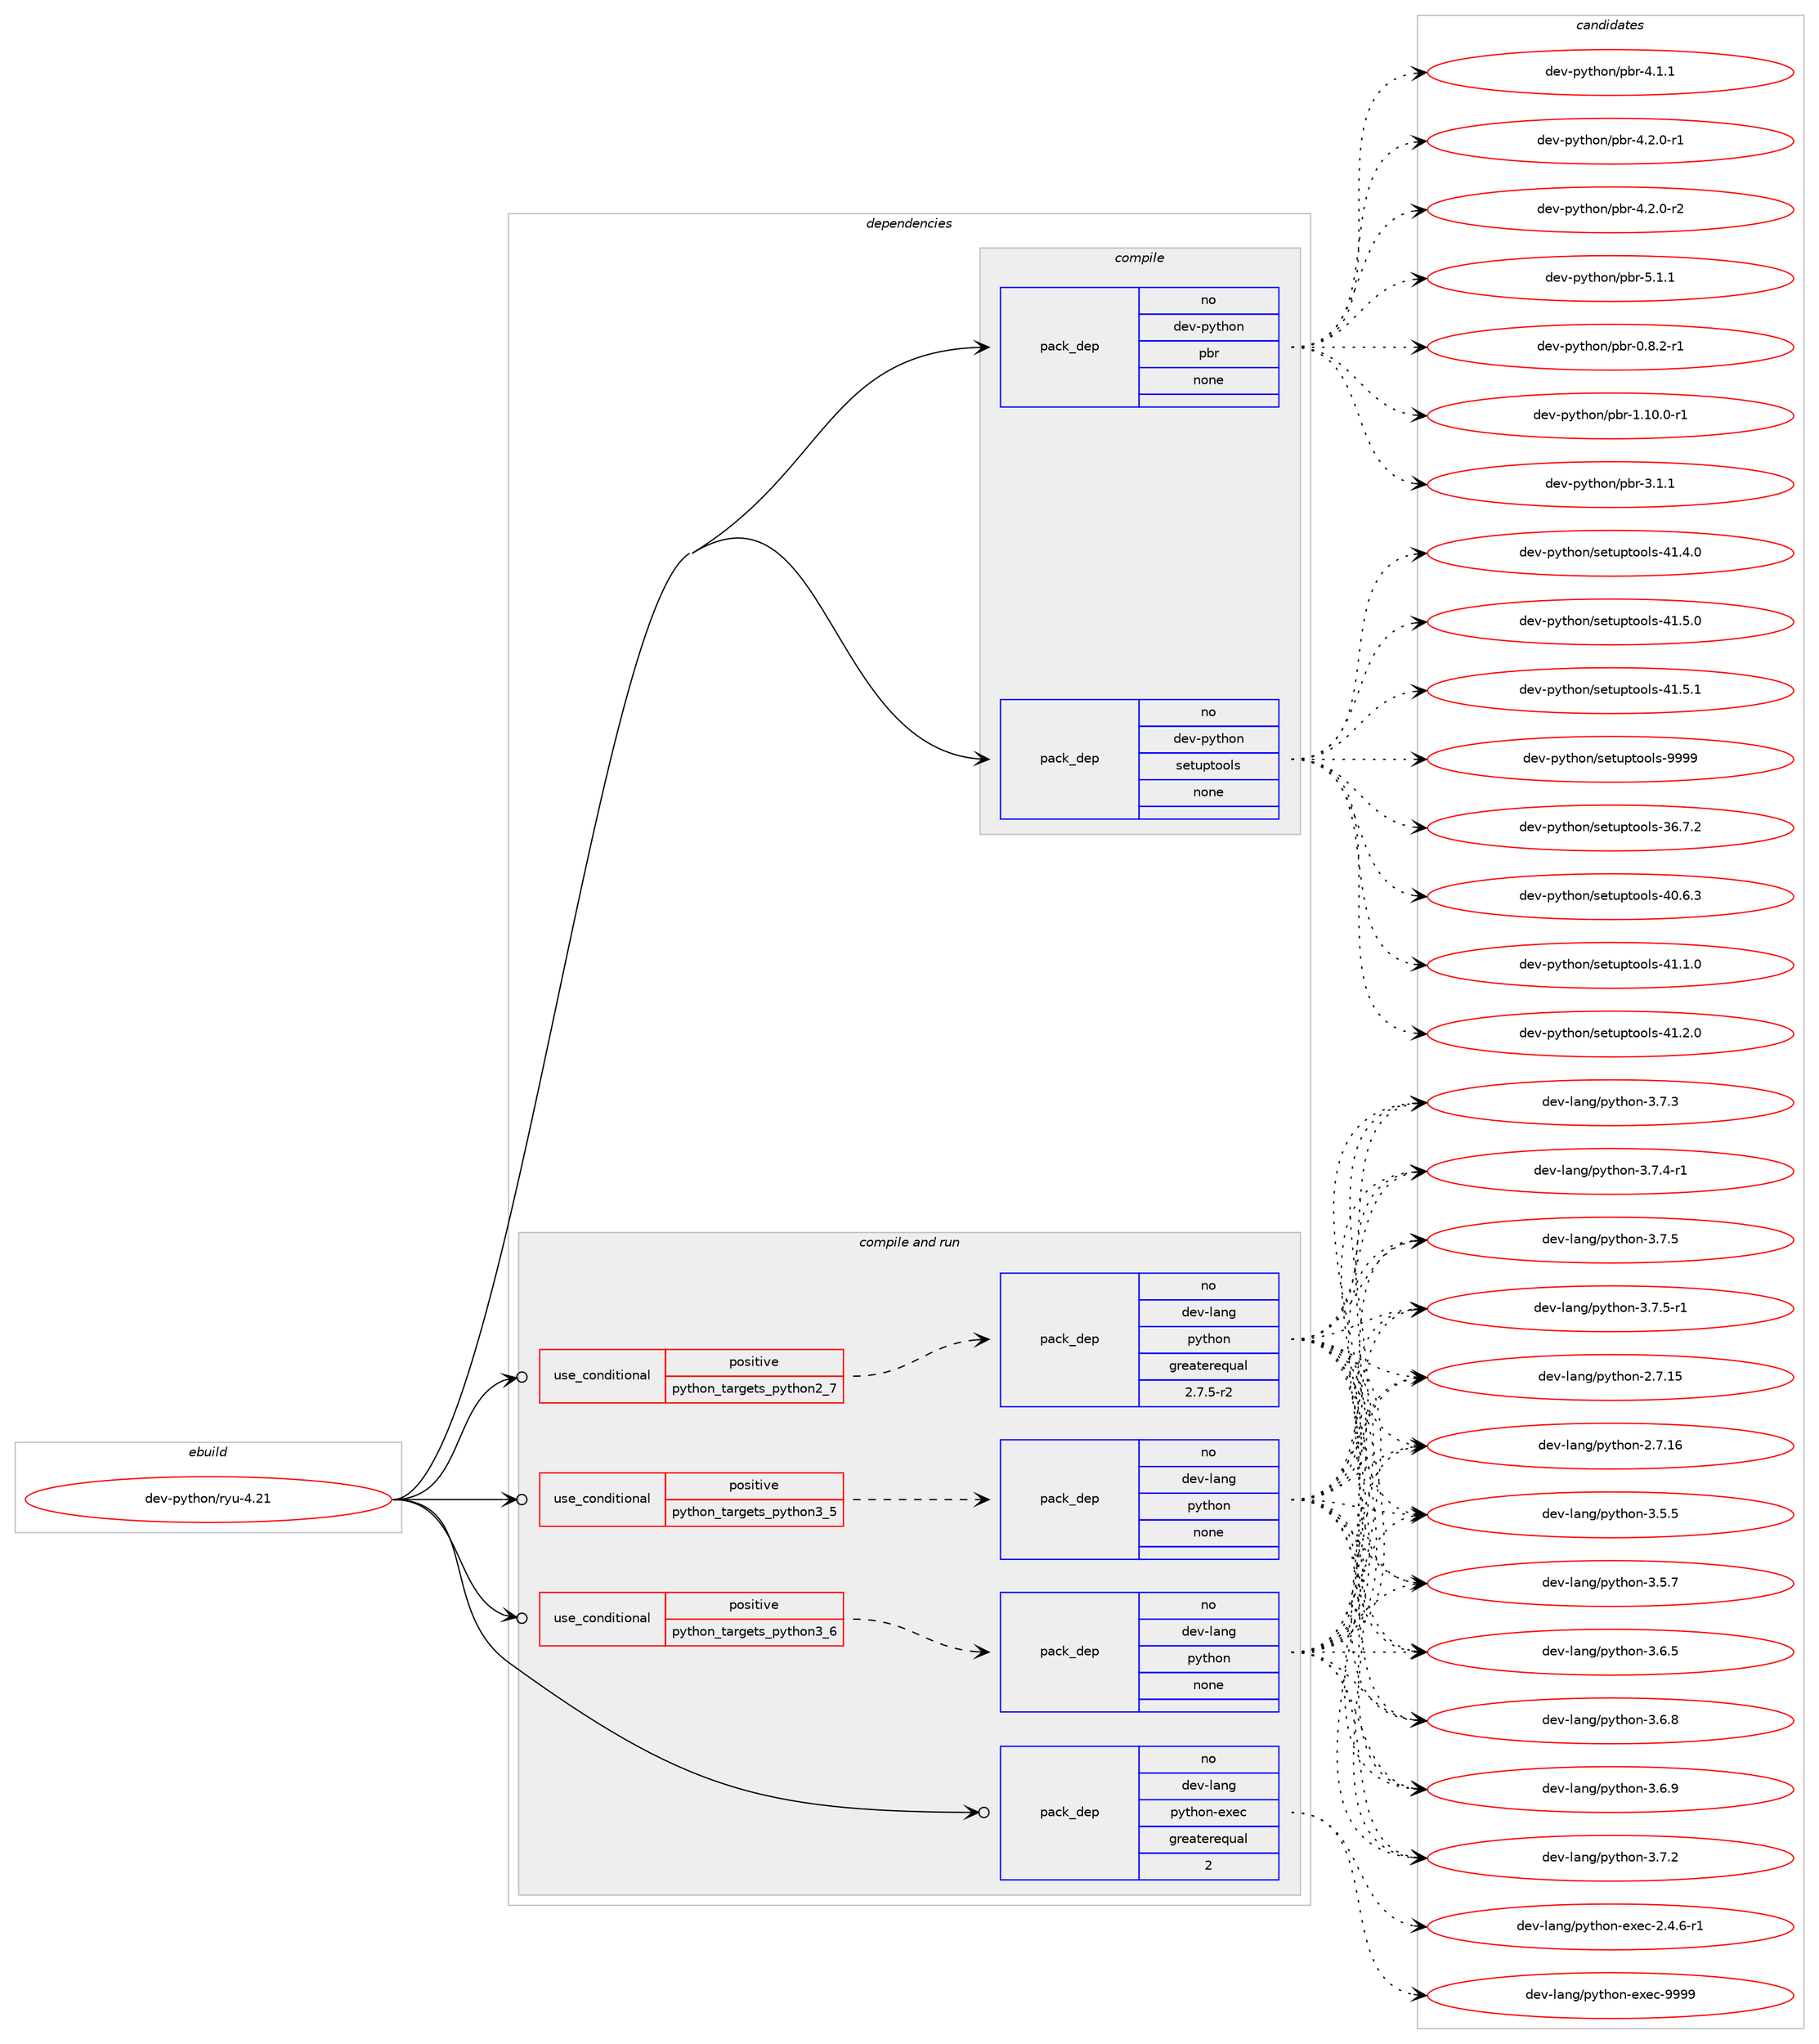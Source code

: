 digraph prolog {

# *************
# Graph options
# *************

newrank=true;
concentrate=true;
compound=true;
graph [rankdir=LR,fontname=Helvetica,fontsize=10,ranksep=1.5];#, ranksep=2.5, nodesep=0.2];
edge  [arrowhead=vee];
node  [fontname=Helvetica,fontsize=10];

# **********
# The ebuild
# **********

subgraph cluster_leftcol {
color=gray;
rank=same;
label=<<i>ebuild</i>>;
id [label="dev-python/ryu-4.21", color=red, width=4, href="../dev-python/ryu-4.21.svg"];
}

# ****************
# The dependencies
# ****************

subgraph cluster_midcol {
color=gray;
label=<<i>dependencies</i>>;
subgraph cluster_compile {
fillcolor="#eeeeee";
style=filled;
label=<<i>compile</i>>;
subgraph pack475326 {
dependency636177 [label=<<TABLE BORDER="0" CELLBORDER="1" CELLSPACING="0" CELLPADDING="4" WIDTH="220"><TR><TD ROWSPAN="6" CELLPADDING="30">pack_dep</TD></TR><TR><TD WIDTH="110">no</TD></TR><TR><TD>dev-python</TD></TR><TR><TD>pbr</TD></TR><TR><TD>none</TD></TR><TR><TD></TD></TR></TABLE>>, shape=none, color=blue];
}
id:e -> dependency636177:w [weight=20,style="solid",arrowhead="vee"];
subgraph pack475327 {
dependency636178 [label=<<TABLE BORDER="0" CELLBORDER="1" CELLSPACING="0" CELLPADDING="4" WIDTH="220"><TR><TD ROWSPAN="6" CELLPADDING="30">pack_dep</TD></TR><TR><TD WIDTH="110">no</TD></TR><TR><TD>dev-python</TD></TR><TR><TD>setuptools</TD></TR><TR><TD>none</TD></TR><TR><TD></TD></TR></TABLE>>, shape=none, color=blue];
}
id:e -> dependency636178:w [weight=20,style="solid",arrowhead="vee"];
}
subgraph cluster_compileandrun {
fillcolor="#eeeeee";
style=filled;
label=<<i>compile and run</i>>;
subgraph cond148970 {
dependency636179 [label=<<TABLE BORDER="0" CELLBORDER="1" CELLSPACING="0" CELLPADDING="4"><TR><TD ROWSPAN="3" CELLPADDING="10">use_conditional</TD></TR><TR><TD>positive</TD></TR><TR><TD>python_targets_python2_7</TD></TR></TABLE>>, shape=none, color=red];
subgraph pack475328 {
dependency636180 [label=<<TABLE BORDER="0" CELLBORDER="1" CELLSPACING="0" CELLPADDING="4" WIDTH="220"><TR><TD ROWSPAN="6" CELLPADDING="30">pack_dep</TD></TR><TR><TD WIDTH="110">no</TD></TR><TR><TD>dev-lang</TD></TR><TR><TD>python</TD></TR><TR><TD>greaterequal</TD></TR><TR><TD>2.7.5-r2</TD></TR></TABLE>>, shape=none, color=blue];
}
dependency636179:e -> dependency636180:w [weight=20,style="dashed",arrowhead="vee"];
}
id:e -> dependency636179:w [weight=20,style="solid",arrowhead="odotvee"];
subgraph cond148971 {
dependency636181 [label=<<TABLE BORDER="0" CELLBORDER="1" CELLSPACING="0" CELLPADDING="4"><TR><TD ROWSPAN="3" CELLPADDING="10">use_conditional</TD></TR><TR><TD>positive</TD></TR><TR><TD>python_targets_python3_5</TD></TR></TABLE>>, shape=none, color=red];
subgraph pack475329 {
dependency636182 [label=<<TABLE BORDER="0" CELLBORDER="1" CELLSPACING="0" CELLPADDING="4" WIDTH="220"><TR><TD ROWSPAN="6" CELLPADDING="30">pack_dep</TD></TR><TR><TD WIDTH="110">no</TD></TR><TR><TD>dev-lang</TD></TR><TR><TD>python</TD></TR><TR><TD>none</TD></TR><TR><TD></TD></TR></TABLE>>, shape=none, color=blue];
}
dependency636181:e -> dependency636182:w [weight=20,style="dashed",arrowhead="vee"];
}
id:e -> dependency636181:w [weight=20,style="solid",arrowhead="odotvee"];
subgraph cond148972 {
dependency636183 [label=<<TABLE BORDER="0" CELLBORDER="1" CELLSPACING="0" CELLPADDING="4"><TR><TD ROWSPAN="3" CELLPADDING="10">use_conditional</TD></TR><TR><TD>positive</TD></TR><TR><TD>python_targets_python3_6</TD></TR></TABLE>>, shape=none, color=red];
subgraph pack475330 {
dependency636184 [label=<<TABLE BORDER="0" CELLBORDER="1" CELLSPACING="0" CELLPADDING="4" WIDTH="220"><TR><TD ROWSPAN="6" CELLPADDING="30">pack_dep</TD></TR><TR><TD WIDTH="110">no</TD></TR><TR><TD>dev-lang</TD></TR><TR><TD>python</TD></TR><TR><TD>none</TD></TR><TR><TD></TD></TR></TABLE>>, shape=none, color=blue];
}
dependency636183:e -> dependency636184:w [weight=20,style="dashed",arrowhead="vee"];
}
id:e -> dependency636183:w [weight=20,style="solid",arrowhead="odotvee"];
subgraph pack475331 {
dependency636185 [label=<<TABLE BORDER="0" CELLBORDER="1" CELLSPACING="0" CELLPADDING="4" WIDTH="220"><TR><TD ROWSPAN="6" CELLPADDING="30">pack_dep</TD></TR><TR><TD WIDTH="110">no</TD></TR><TR><TD>dev-lang</TD></TR><TR><TD>python-exec</TD></TR><TR><TD>greaterequal</TD></TR><TR><TD>2</TD></TR></TABLE>>, shape=none, color=blue];
}
id:e -> dependency636185:w [weight=20,style="solid",arrowhead="odotvee"];
}
subgraph cluster_run {
fillcolor="#eeeeee";
style=filled;
label=<<i>run</i>>;
}
}

# **************
# The candidates
# **************

subgraph cluster_choices {
rank=same;
color=gray;
label=<<i>candidates</i>>;

subgraph choice475326 {
color=black;
nodesep=1;
choice1001011184511212111610411111047112981144548465646504511449 [label="dev-python/pbr-0.8.2-r1", color=red, width=4,href="../dev-python/pbr-0.8.2-r1.svg"];
choice100101118451121211161041111104711298114454946494846484511449 [label="dev-python/pbr-1.10.0-r1", color=red, width=4,href="../dev-python/pbr-1.10.0-r1.svg"];
choice100101118451121211161041111104711298114455146494649 [label="dev-python/pbr-3.1.1", color=red, width=4,href="../dev-python/pbr-3.1.1.svg"];
choice100101118451121211161041111104711298114455246494649 [label="dev-python/pbr-4.1.1", color=red, width=4,href="../dev-python/pbr-4.1.1.svg"];
choice1001011184511212111610411111047112981144552465046484511449 [label="dev-python/pbr-4.2.0-r1", color=red, width=4,href="../dev-python/pbr-4.2.0-r1.svg"];
choice1001011184511212111610411111047112981144552465046484511450 [label="dev-python/pbr-4.2.0-r2", color=red, width=4,href="../dev-python/pbr-4.2.0-r2.svg"];
choice100101118451121211161041111104711298114455346494649 [label="dev-python/pbr-5.1.1", color=red, width=4,href="../dev-python/pbr-5.1.1.svg"];
dependency636177:e -> choice1001011184511212111610411111047112981144548465646504511449:w [style=dotted,weight="100"];
dependency636177:e -> choice100101118451121211161041111104711298114454946494846484511449:w [style=dotted,weight="100"];
dependency636177:e -> choice100101118451121211161041111104711298114455146494649:w [style=dotted,weight="100"];
dependency636177:e -> choice100101118451121211161041111104711298114455246494649:w [style=dotted,weight="100"];
dependency636177:e -> choice1001011184511212111610411111047112981144552465046484511449:w [style=dotted,weight="100"];
dependency636177:e -> choice1001011184511212111610411111047112981144552465046484511450:w [style=dotted,weight="100"];
dependency636177:e -> choice100101118451121211161041111104711298114455346494649:w [style=dotted,weight="100"];
}
subgraph choice475327 {
color=black;
nodesep=1;
choice100101118451121211161041111104711510111611711211611111110811545515446554650 [label="dev-python/setuptools-36.7.2", color=red, width=4,href="../dev-python/setuptools-36.7.2.svg"];
choice100101118451121211161041111104711510111611711211611111110811545524846544651 [label="dev-python/setuptools-40.6.3", color=red, width=4,href="../dev-python/setuptools-40.6.3.svg"];
choice100101118451121211161041111104711510111611711211611111110811545524946494648 [label="dev-python/setuptools-41.1.0", color=red, width=4,href="../dev-python/setuptools-41.1.0.svg"];
choice100101118451121211161041111104711510111611711211611111110811545524946504648 [label="dev-python/setuptools-41.2.0", color=red, width=4,href="../dev-python/setuptools-41.2.0.svg"];
choice100101118451121211161041111104711510111611711211611111110811545524946524648 [label="dev-python/setuptools-41.4.0", color=red, width=4,href="../dev-python/setuptools-41.4.0.svg"];
choice100101118451121211161041111104711510111611711211611111110811545524946534648 [label="dev-python/setuptools-41.5.0", color=red, width=4,href="../dev-python/setuptools-41.5.0.svg"];
choice100101118451121211161041111104711510111611711211611111110811545524946534649 [label="dev-python/setuptools-41.5.1", color=red, width=4,href="../dev-python/setuptools-41.5.1.svg"];
choice10010111845112121116104111110471151011161171121161111111081154557575757 [label="dev-python/setuptools-9999", color=red, width=4,href="../dev-python/setuptools-9999.svg"];
dependency636178:e -> choice100101118451121211161041111104711510111611711211611111110811545515446554650:w [style=dotted,weight="100"];
dependency636178:e -> choice100101118451121211161041111104711510111611711211611111110811545524846544651:w [style=dotted,weight="100"];
dependency636178:e -> choice100101118451121211161041111104711510111611711211611111110811545524946494648:w [style=dotted,weight="100"];
dependency636178:e -> choice100101118451121211161041111104711510111611711211611111110811545524946504648:w [style=dotted,weight="100"];
dependency636178:e -> choice100101118451121211161041111104711510111611711211611111110811545524946524648:w [style=dotted,weight="100"];
dependency636178:e -> choice100101118451121211161041111104711510111611711211611111110811545524946534648:w [style=dotted,weight="100"];
dependency636178:e -> choice100101118451121211161041111104711510111611711211611111110811545524946534649:w [style=dotted,weight="100"];
dependency636178:e -> choice10010111845112121116104111110471151011161171121161111111081154557575757:w [style=dotted,weight="100"];
}
subgraph choice475328 {
color=black;
nodesep=1;
choice10010111845108971101034711212111610411111045504655464953 [label="dev-lang/python-2.7.15", color=red, width=4,href="../dev-lang/python-2.7.15.svg"];
choice10010111845108971101034711212111610411111045504655464954 [label="dev-lang/python-2.7.16", color=red, width=4,href="../dev-lang/python-2.7.16.svg"];
choice100101118451089711010347112121116104111110455146534653 [label="dev-lang/python-3.5.5", color=red, width=4,href="../dev-lang/python-3.5.5.svg"];
choice100101118451089711010347112121116104111110455146534655 [label="dev-lang/python-3.5.7", color=red, width=4,href="../dev-lang/python-3.5.7.svg"];
choice100101118451089711010347112121116104111110455146544653 [label="dev-lang/python-3.6.5", color=red, width=4,href="../dev-lang/python-3.6.5.svg"];
choice100101118451089711010347112121116104111110455146544656 [label="dev-lang/python-3.6.8", color=red, width=4,href="../dev-lang/python-3.6.8.svg"];
choice100101118451089711010347112121116104111110455146544657 [label="dev-lang/python-3.6.9", color=red, width=4,href="../dev-lang/python-3.6.9.svg"];
choice100101118451089711010347112121116104111110455146554650 [label="dev-lang/python-3.7.2", color=red, width=4,href="../dev-lang/python-3.7.2.svg"];
choice100101118451089711010347112121116104111110455146554651 [label="dev-lang/python-3.7.3", color=red, width=4,href="../dev-lang/python-3.7.3.svg"];
choice1001011184510897110103471121211161041111104551465546524511449 [label="dev-lang/python-3.7.4-r1", color=red, width=4,href="../dev-lang/python-3.7.4-r1.svg"];
choice100101118451089711010347112121116104111110455146554653 [label="dev-lang/python-3.7.5", color=red, width=4,href="../dev-lang/python-3.7.5.svg"];
choice1001011184510897110103471121211161041111104551465546534511449 [label="dev-lang/python-3.7.5-r1", color=red, width=4,href="../dev-lang/python-3.7.5-r1.svg"];
dependency636180:e -> choice10010111845108971101034711212111610411111045504655464953:w [style=dotted,weight="100"];
dependency636180:e -> choice10010111845108971101034711212111610411111045504655464954:w [style=dotted,weight="100"];
dependency636180:e -> choice100101118451089711010347112121116104111110455146534653:w [style=dotted,weight="100"];
dependency636180:e -> choice100101118451089711010347112121116104111110455146534655:w [style=dotted,weight="100"];
dependency636180:e -> choice100101118451089711010347112121116104111110455146544653:w [style=dotted,weight="100"];
dependency636180:e -> choice100101118451089711010347112121116104111110455146544656:w [style=dotted,weight="100"];
dependency636180:e -> choice100101118451089711010347112121116104111110455146544657:w [style=dotted,weight="100"];
dependency636180:e -> choice100101118451089711010347112121116104111110455146554650:w [style=dotted,weight="100"];
dependency636180:e -> choice100101118451089711010347112121116104111110455146554651:w [style=dotted,weight="100"];
dependency636180:e -> choice1001011184510897110103471121211161041111104551465546524511449:w [style=dotted,weight="100"];
dependency636180:e -> choice100101118451089711010347112121116104111110455146554653:w [style=dotted,weight="100"];
dependency636180:e -> choice1001011184510897110103471121211161041111104551465546534511449:w [style=dotted,weight="100"];
}
subgraph choice475329 {
color=black;
nodesep=1;
choice10010111845108971101034711212111610411111045504655464953 [label="dev-lang/python-2.7.15", color=red, width=4,href="../dev-lang/python-2.7.15.svg"];
choice10010111845108971101034711212111610411111045504655464954 [label="dev-lang/python-2.7.16", color=red, width=4,href="../dev-lang/python-2.7.16.svg"];
choice100101118451089711010347112121116104111110455146534653 [label="dev-lang/python-3.5.5", color=red, width=4,href="../dev-lang/python-3.5.5.svg"];
choice100101118451089711010347112121116104111110455146534655 [label="dev-lang/python-3.5.7", color=red, width=4,href="../dev-lang/python-3.5.7.svg"];
choice100101118451089711010347112121116104111110455146544653 [label="dev-lang/python-3.6.5", color=red, width=4,href="../dev-lang/python-3.6.5.svg"];
choice100101118451089711010347112121116104111110455146544656 [label="dev-lang/python-3.6.8", color=red, width=4,href="../dev-lang/python-3.6.8.svg"];
choice100101118451089711010347112121116104111110455146544657 [label="dev-lang/python-3.6.9", color=red, width=4,href="../dev-lang/python-3.6.9.svg"];
choice100101118451089711010347112121116104111110455146554650 [label="dev-lang/python-3.7.2", color=red, width=4,href="../dev-lang/python-3.7.2.svg"];
choice100101118451089711010347112121116104111110455146554651 [label="dev-lang/python-3.7.3", color=red, width=4,href="../dev-lang/python-3.7.3.svg"];
choice1001011184510897110103471121211161041111104551465546524511449 [label="dev-lang/python-3.7.4-r1", color=red, width=4,href="../dev-lang/python-3.7.4-r1.svg"];
choice100101118451089711010347112121116104111110455146554653 [label="dev-lang/python-3.7.5", color=red, width=4,href="../dev-lang/python-3.7.5.svg"];
choice1001011184510897110103471121211161041111104551465546534511449 [label="dev-lang/python-3.7.5-r1", color=red, width=4,href="../dev-lang/python-3.7.5-r1.svg"];
dependency636182:e -> choice10010111845108971101034711212111610411111045504655464953:w [style=dotted,weight="100"];
dependency636182:e -> choice10010111845108971101034711212111610411111045504655464954:w [style=dotted,weight="100"];
dependency636182:e -> choice100101118451089711010347112121116104111110455146534653:w [style=dotted,weight="100"];
dependency636182:e -> choice100101118451089711010347112121116104111110455146534655:w [style=dotted,weight="100"];
dependency636182:e -> choice100101118451089711010347112121116104111110455146544653:w [style=dotted,weight="100"];
dependency636182:e -> choice100101118451089711010347112121116104111110455146544656:w [style=dotted,weight="100"];
dependency636182:e -> choice100101118451089711010347112121116104111110455146544657:w [style=dotted,weight="100"];
dependency636182:e -> choice100101118451089711010347112121116104111110455146554650:w [style=dotted,weight="100"];
dependency636182:e -> choice100101118451089711010347112121116104111110455146554651:w [style=dotted,weight="100"];
dependency636182:e -> choice1001011184510897110103471121211161041111104551465546524511449:w [style=dotted,weight="100"];
dependency636182:e -> choice100101118451089711010347112121116104111110455146554653:w [style=dotted,weight="100"];
dependency636182:e -> choice1001011184510897110103471121211161041111104551465546534511449:w [style=dotted,weight="100"];
}
subgraph choice475330 {
color=black;
nodesep=1;
choice10010111845108971101034711212111610411111045504655464953 [label="dev-lang/python-2.7.15", color=red, width=4,href="../dev-lang/python-2.7.15.svg"];
choice10010111845108971101034711212111610411111045504655464954 [label="dev-lang/python-2.7.16", color=red, width=4,href="../dev-lang/python-2.7.16.svg"];
choice100101118451089711010347112121116104111110455146534653 [label="dev-lang/python-3.5.5", color=red, width=4,href="../dev-lang/python-3.5.5.svg"];
choice100101118451089711010347112121116104111110455146534655 [label="dev-lang/python-3.5.7", color=red, width=4,href="../dev-lang/python-3.5.7.svg"];
choice100101118451089711010347112121116104111110455146544653 [label="dev-lang/python-3.6.5", color=red, width=4,href="../dev-lang/python-3.6.5.svg"];
choice100101118451089711010347112121116104111110455146544656 [label="dev-lang/python-3.6.8", color=red, width=4,href="../dev-lang/python-3.6.8.svg"];
choice100101118451089711010347112121116104111110455146544657 [label="dev-lang/python-3.6.9", color=red, width=4,href="../dev-lang/python-3.6.9.svg"];
choice100101118451089711010347112121116104111110455146554650 [label="dev-lang/python-3.7.2", color=red, width=4,href="../dev-lang/python-3.7.2.svg"];
choice100101118451089711010347112121116104111110455146554651 [label="dev-lang/python-3.7.3", color=red, width=4,href="../dev-lang/python-3.7.3.svg"];
choice1001011184510897110103471121211161041111104551465546524511449 [label="dev-lang/python-3.7.4-r1", color=red, width=4,href="../dev-lang/python-3.7.4-r1.svg"];
choice100101118451089711010347112121116104111110455146554653 [label="dev-lang/python-3.7.5", color=red, width=4,href="../dev-lang/python-3.7.5.svg"];
choice1001011184510897110103471121211161041111104551465546534511449 [label="dev-lang/python-3.7.5-r1", color=red, width=4,href="../dev-lang/python-3.7.5-r1.svg"];
dependency636184:e -> choice10010111845108971101034711212111610411111045504655464953:w [style=dotted,weight="100"];
dependency636184:e -> choice10010111845108971101034711212111610411111045504655464954:w [style=dotted,weight="100"];
dependency636184:e -> choice100101118451089711010347112121116104111110455146534653:w [style=dotted,weight="100"];
dependency636184:e -> choice100101118451089711010347112121116104111110455146534655:w [style=dotted,weight="100"];
dependency636184:e -> choice100101118451089711010347112121116104111110455146544653:w [style=dotted,weight="100"];
dependency636184:e -> choice100101118451089711010347112121116104111110455146544656:w [style=dotted,weight="100"];
dependency636184:e -> choice100101118451089711010347112121116104111110455146544657:w [style=dotted,weight="100"];
dependency636184:e -> choice100101118451089711010347112121116104111110455146554650:w [style=dotted,weight="100"];
dependency636184:e -> choice100101118451089711010347112121116104111110455146554651:w [style=dotted,weight="100"];
dependency636184:e -> choice1001011184510897110103471121211161041111104551465546524511449:w [style=dotted,weight="100"];
dependency636184:e -> choice100101118451089711010347112121116104111110455146554653:w [style=dotted,weight="100"];
dependency636184:e -> choice1001011184510897110103471121211161041111104551465546534511449:w [style=dotted,weight="100"];
}
subgraph choice475331 {
color=black;
nodesep=1;
choice10010111845108971101034711212111610411111045101120101994550465246544511449 [label="dev-lang/python-exec-2.4.6-r1", color=red, width=4,href="../dev-lang/python-exec-2.4.6-r1.svg"];
choice10010111845108971101034711212111610411111045101120101994557575757 [label="dev-lang/python-exec-9999", color=red, width=4,href="../dev-lang/python-exec-9999.svg"];
dependency636185:e -> choice10010111845108971101034711212111610411111045101120101994550465246544511449:w [style=dotted,weight="100"];
dependency636185:e -> choice10010111845108971101034711212111610411111045101120101994557575757:w [style=dotted,weight="100"];
}
}

}

